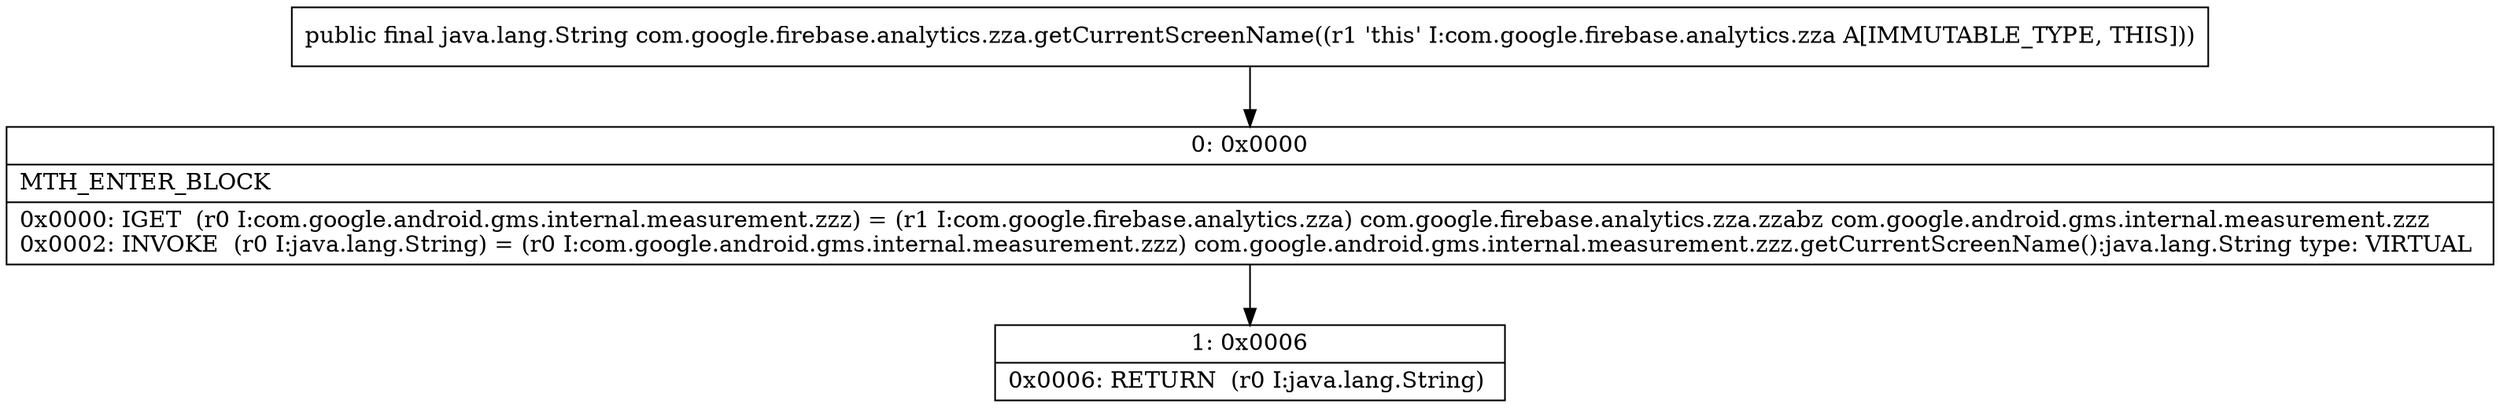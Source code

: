 digraph "CFG forcom.google.firebase.analytics.zza.getCurrentScreenName()Ljava\/lang\/String;" {
Node_0 [shape=record,label="{0\:\ 0x0000|MTH_ENTER_BLOCK\l|0x0000: IGET  (r0 I:com.google.android.gms.internal.measurement.zzz) = (r1 I:com.google.firebase.analytics.zza) com.google.firebase.analytics.zza.zzabz com.google.android.gms.internal.measurement.zzz \l0x0002: INVOKE  (r0 I:java.lang.String) = (r0 I:com.google.android.gms.internal.measurement.zzz) com.google.android.gms.internal.measurement.zzz.getCurrentScreenName():java.lang.String type: VIRTUAL \l}"];
Node_1 [shape=record,label="{1\:\ 0x0006|0x0006: RETURN  (r0 I:java.lang.String) \l}"];
MethodNode[shape=record,label="{public final java.lang.String com.google.firebase.analytics.zza.getCurrentScreenName((r1 'this' I:com.google.firebase.analytics.zza A[IMMUTABLE_TYPE, THIS])) }"];
MethodNode -> Node_0;
Node_0 -> Node_1;
}

